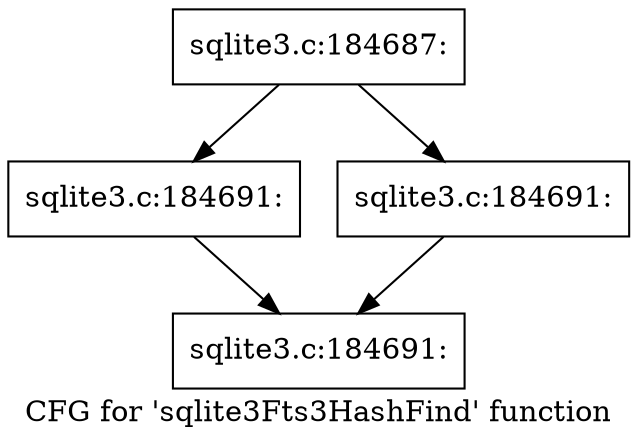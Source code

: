 digraph "CFG for 'sqlite3Fts3HashFind' function" {
	label="CFG for 'sqlite3Fts3HashFind' function";

	Node0x55c0face82f0 [shape=record,label="{sqlite3.c:184687:}"];
	Node0x55c0face82f0 -> Node0x55c0facf2940;
	Node0x55c0face82f0 -> Node0x55c0facf2990;
	Node0x55c0facf2940 [shape=record,label="{sqlite3.c:184691:}"];
	Node0x55c0facf2940 -> Node0x55c0facf29e0;
	Node0x55c0facf2990 [shape=record,label="{sqlite3.c:184691:}"];
	Node0x55c0facf2990 -> Node0x55c0facf29e0;
	Node0x55c0facf29e0 [shape=record,label="{sqlite3.c:184691:}"];
}
